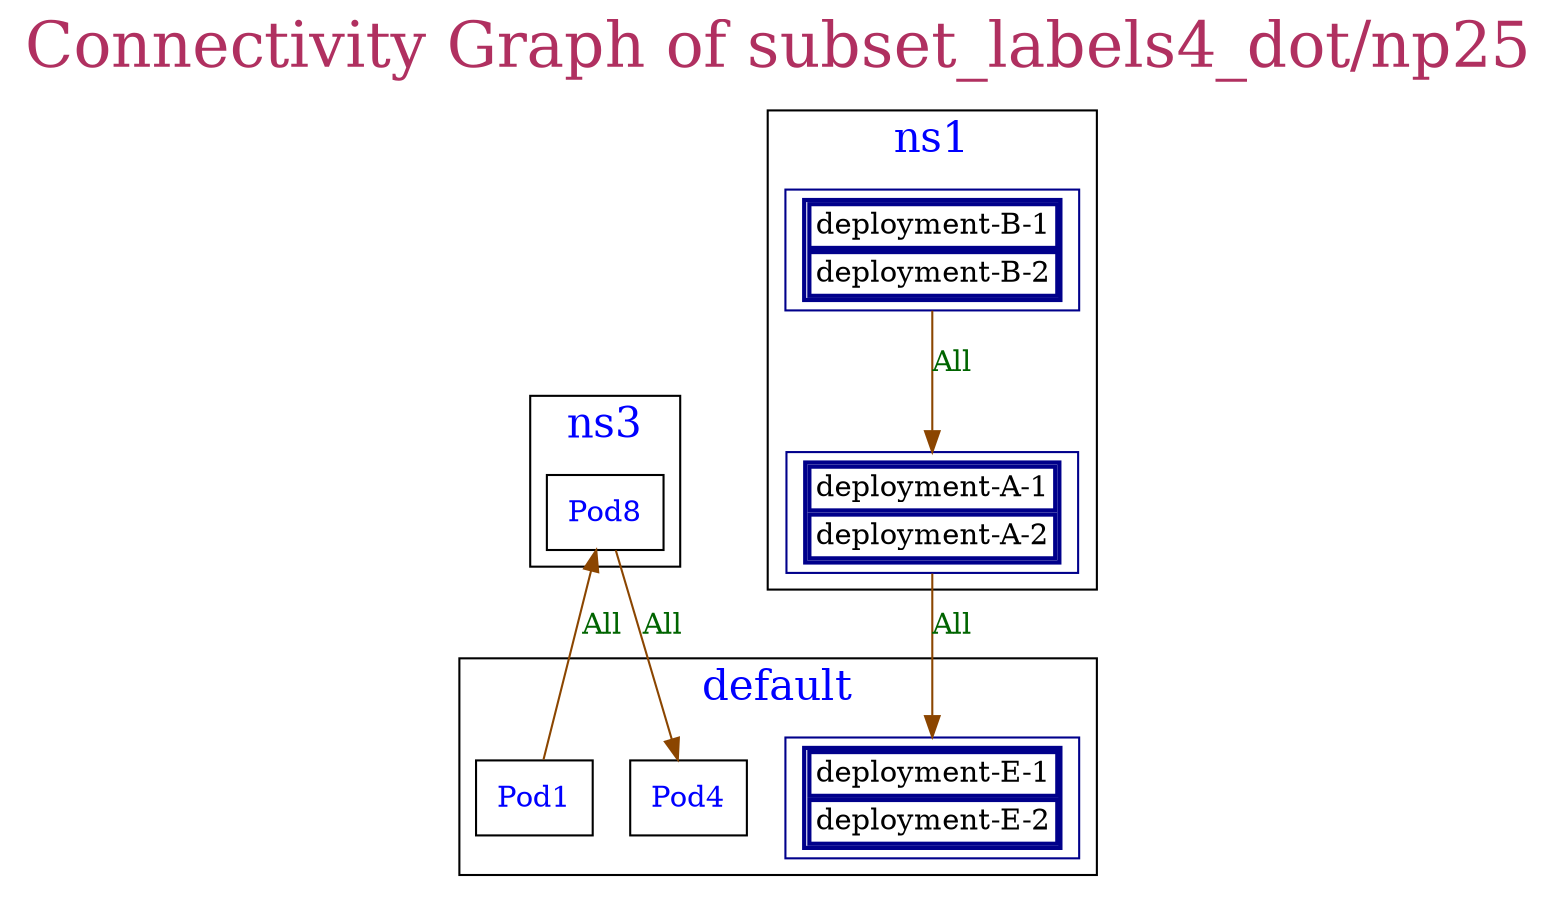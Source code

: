 // The Connectivity Graph of subset_labels4_dot/np25
digraph {
	label="Connectivity Graph of subset_labels4_dot/np25"	labelloc = "t"
	fontsize=30
	fontcolor=maroon
subgraph cluster_default_namespace{
	label="default"
	fontsize=20
	fontcolor=blue
	"default/Pod1" [label=<<table border="0" cellspacing="0"><tr><td>Pod1</td></tr></table>> shape=box fontcolor=blue]
	"default/Pod4" [label=<<table border="0" cellspacing="0"><tr><td>Pod4</td></tr></table>> shape=box fontcolor=blue]
	"default/deployment-E-1" [label=<<table border="2" cellspacing="0"><tr><td>deployment-E-1</td></tr><tr><td>deployment-E-2</td></tr></table>> shape=box color=blue4]
}
subgraph cluster_ns1_namespace{
	label="ns1"
	fontsize=20
	fontcolor=blue
	"ns1/deployment-A-1" [label=<<table border="2" cellspacing="0"><tr><td>deployment-A-1</td></tr><tr><td>deployment-A-2</td></tr></table>> shape=box color=blue4]
	"ns1/deployment-B-1" [label=<<table border="2" cellspacing="0"><tr><td>deployment-B-1</td></tr><tr><td>deployment-B-2</td></tr></table>> shape=box color=blue4]
}
subgraph cluster_ns3_namespace{
	label="ns3"
	fontsize=20
	fontcolor=blue
	"ns3/Pod8" [label=<<table border="0" cellspacing="0"><tr><td>Pod8</td></tr></table>> shape=box fontcolor=blue]
}
	"default/Pod1" -> "ns3/Pod8"[label="All" color=darkorange4 fontcolor=darkgreen dir=both arrowhead=normal arrowtail=none]
	"ns1/deployment-A-1" -> "default/deployment-E-1"[label="All" color=darkorange4 fontcolor=darkgreen dir=both arrowhead=normal arrowtail=none]
	"ns1/deployment-B-1" -> "ns1/deployment-A-1"[label="All" color=darkorange4 fontcolor=darkgreen dir=both arrowhead=normal arrowtail=none]
	"ns3/Pod8" -> "default/Pod4"[label="All" color=darkorange4 fontcolor=darkgreen dir=both arrowhead=normal arrowtail=none]
}
